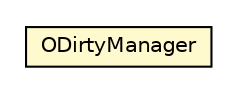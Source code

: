 #!/usr/local/bin/dot
#
# Class diagram 
# Generated by UMLGraph version R5_6-24-gf6e263 (http://www.umlgraph.org/)
#

digraph G {
	edge [fontname="Helvetica",fontsize=10,labelfontname="Helvetica",labelfontsize=10];
	node [fontname="Helvetica",fontsize=10,shape=plaintext];
	nodesep=0.25;
	ranksep=0.5;
	// com.orientechnologies.orient.core.record.impl.ODirtyManager
	c1483828 [label=<<table title="com.orientechnologies.orient.core.record.impl.ODirtyManager" border="0" cellborder="1" cellspacing="0" cellpadding="2" port="p" bgcolor="lemonChiffon" href="./ODirtyManager.html">
		<tr><td><table border="0" cellspacing="0" cellpadding="1">
<tr><td align="center" balign="center"> ODirtyManager </td></tr>
		</table></td></tr>
		</table>>, URL="./ODirtyManager.html", fontname="Helvetica", fontcolor="black", fontsize=10.0];
}

